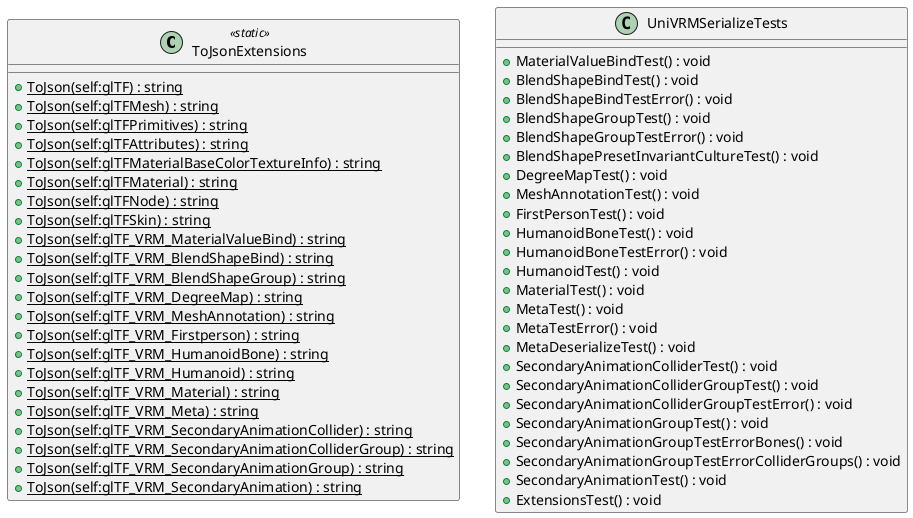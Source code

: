 @startuml
class ToJsonExtensions <<static>> {
    + {static} ToJson(self:glTF) : string
    + {static} ToJson(self:glTFMesh) : string
    + {static} ToJson(self:glTFPrimitives) : string
    + {static} ToJson(self:glTFAttributes) : string
    + {static} ToJson(self:glTFMaterialBaseColorTextureInfo) : string
    + {static} ToJson(self:glTFMaterial) : string
    + {static} ToJson(self:glTFNode) : string
    + {static} ToJson(self:glTFSkin) : string
    + {static} ToJson(self:glTF_VRM_MaterialValueBind) : string
    + {static} ToJson(self:glTF_VRM_BlendShapeBind) : string
    + {static} ToJson(self:glTF_VRM_BlendShapeGroup) : string
    + {static} ToJson(self:glTF_VRM_DegreeMap) : string
    + {static} ToJson(self:glTF_VRM_MeshAnnotation) : string
    + {static} ToJson(self:glTF_VRM_Firstperson) : string
    + {static} ToJson(self:glTF_VRM_HumanoidBone) : string
    + {static} ToJson(self:glTF_VRM_Humanoid) : string
    + {static} ToJson(self:glTF_VRM_Material) : string
    + {static} ToJson(self:glTF_VRM_Meta) : string
    + {static} ToJson(self:glTF_VRM_SecondaryAnimationCollider) : string
    + {static} ToJson(self:glTF_VRM_SecondaryAnimationColliderGroup) : string
    + {static} ToJson(self:glTF_VRM_SecondaryAnimationGroup) : string
    + {static} ToJson(self:glTF_VRM_SecondaryAnimation) : string
}
class UniVRMSerializeTests {
    + MaterialValueBindTest() : void
    + BlendShapeBindTest() : void
    + BlendShapeBindTestError() : void
    + BlendShapeGroupTest() : void
    + BlendShapeGroupTestError() : void
    + BlendShapePresetInvariantCultureTest() : void
    + DegreeMapTest() : void
    + MeshAnnotationTest() : void
    + FirstPersonTest() : void
    + HumanoidBoneTest() : void
    + HumanoidBoneTestError() : void
    + HumanoidTest() : void
    + MaterialTest() : void
    + MetaTest() : void
    + MetaTestError() : void
    + MetaDeserializeTest() : void
    + SecondaryAnimationColliderTest() : void
    + SecondaryAnimationColliderGroupTest() : void
    + SecondaryAnimationColliderGroupTestError() : void
    + SecondaryAnimationGroupTest() : void
    + SecondaryAnimationGroupTestErrorBones() : void
    + SecondaryAnimationGroupTestErrorColliderGroups() : void
    + SecondaryAnimationTest() : void
    + ExtensionsTest() : void
}
@enduml
